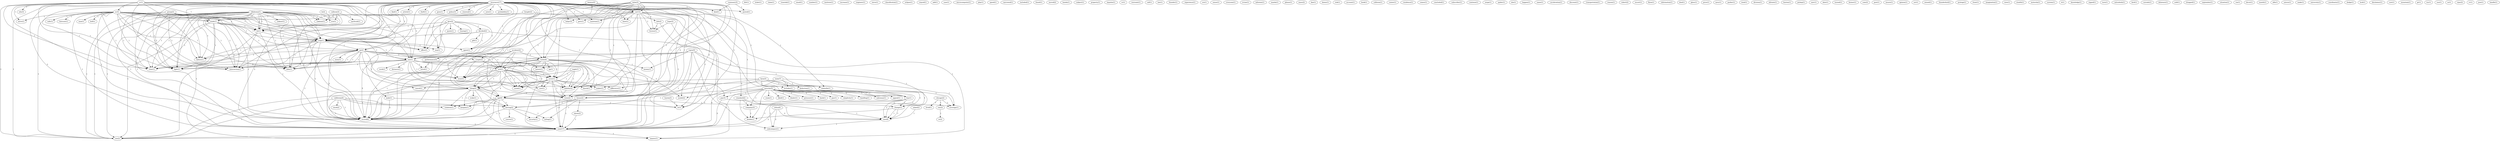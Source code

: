 digraph G {
  insurance [ label="insurance(17)" ];
  standard [ label="standard(2)" ];
  car [ label="car(12)" ];
  article [ label="article(1)" ];
  performance [ label="performance(5)" ];
  male [ label="male(1)" ];
  helps [ label="helps(3)" ];
  stop [ label="stop(1)" ];
  go [ label="go(2)" ];
  theft [ label="theft(1)" ];
  turbo [ label="turbo(6)" ];
  gets [ label="gets(1)" ];
  goes [ label="goes(1)" ];
  failure [ label="failure(1)" ];
  policy [ label="policy(3)" ];
  one [ label="one(1)" ];
  way [ label="way(1)" ];
  base [ label="base(1)" ];
  renewal [ label="renewal(1)" ];
  maintain [ label="maintain(1)" ];
  house [ label="house(2)" ];
  license [ label="license(1)" ];
  posted [ label="posted(1)" ];
  age [ label="age(6)" ];
  light [ label="light(1)" ];
  agent [ label="agent(1)" ];
  clear [ label="clear(1)" ];
  st [ label="st(1)" ];
  didn [ label="didn(1)" ];
  town [ label="town(2)" ];
  umbrella [ label="umbrella(1)" ];
  hit [ label="hit(1)" ];
  auto [ label="auto(1)" ];
  probability [ label="probability(1)" ];
  intersection [ label="intersection(1)" ];
  record [ label="record(6)" ];
  includes [ label="includes(1)" ];
  stop [ label="stop(1)" ];
  went [ label="went(3)" ];
  year [ label="year(17)" ];
  office [ label="office(1)" ];
  find [ label="find(1)" ];
  rate [ label="rate(8)" ];
  see [ label="see(2)" ];
  kind [ label="kind(1)" ];
  callison [ label="callison(3)" ];
  aardvark [ label="aardvark(1)" ];
  ecn [ label="ecn(1)" ];
  uokmax [ label="uokmax(1)" ];
  felt [ label="felt(1)" ];
  ticket [ label="ticket(1)" ];
  claim [ label="claim(1)" ];
  translab [ label="translab(1)" ];
  email [ label="email(1)" ];
  company [ label="company(3)" ];
  double [ label="double(1)" ];
  number [ label="number(1)" ];
  institute [ label="institute(1)" ];
  increase [ label="increase(1)" ];
  engineer [ label="engineer(1)" ];
  steve [ label="steve(1)" ];
  mexico [ label="mexico(2)" ];
  classification [ label="classification(1)" ];
  eclipse [ label="eclipse(1)" ];
  stayed [ label="stayed(1)" ];
  add [ label="add(1)" ];
  case [ label="case(1)" ];
  talon [ label="talon(3)" ];
  cover [ label="cover(1)" ];
  makes [ label="makes(1)" ];
  difference [ label="difference(1)" ];
  knock [ label="knock(1)" ];
  wood [ label="wood(1)" ];
  thing [ label="thing(3)" ];
  liability [ label="liability(2)" ];
  cover [ label="cover(1)" ];
  microcomputer [ label="microcomputer(1)" ];
  play [ label="play(1)" ];
  speed [ label="speed(1)" ];
  cancel [ label="cancel(1)" ];
  rest [ label="rest(1)" ];
  narrowed [ label="narrowed(1)" ];
  included [ label="included(1)" ];
  found [ label="found(1)" ];
  cc [ label="cc(1)" ];
  sc [ label="sc(3)" ];
  drive [ label="drive(1)" ];
  edu [ label="edu(3)" ];
  made [ label="made(1)" ];
  moved [ label="moved(2)" ];
  porsche [ label="porsche(5)" ];
  salesman [ label="salesman(1)" ];
  pay [ label="pay(3)" ];
  appeal [ label="appeal(1)" ];
  model [ label="model(2)" ];
  room [ label="room(1)" ];
  liked [ label="liked(1)" ];
  change [ label="change(1)" ];
  dealer [ label="dealer(1)" ];
  pressure [ label="pressure(1)" ];
  buy [ label="buy(1)" ];
  change [ label="change(1)" ];
  driving [ label="driving(2)" ];
  back [ label="back(1)" ];
  guy [ label="guy(1)" ];
  simplicity [ label="simplicity(1)" ];
  handling [ label="handling(1)" ];
  honda [ label="honda(1)" ];
  info [ label="info(2)" ];
  inquiry [ label="inquiry(1)" ];
  subject [ label="subject(1)" ];
  property [ label="property(1)" ];
  impulse [ label="impulse(1)" ];
  forecast [ label="forecast(1)" ];
  man [ label="man(1)" ];
  hell [ label="hell(1)" ];
  calls [ label="calls(1)" ];
  luxury [ label="luxury(1)" ];
  listed [ label="listed(1)" ];
  vr [ label="vr(1)" ];
  restraint [ label="restraint(1)" ];
  accident [ label="accident(2)" ];
  awd [ label="awd(1)" ];
  couple [ label="couple(2)" ];
  awd [ label="awd(1)" ];
  call [ label="call(1)" ];
  law [ label="law(1)" ];
  thunder [ label="thunder(1)" ];
  supra [ label="supra(5)" ];
  money [ label="money(1)" ];
  subcompact [ label="subcompact(1)" ];
  experience [ label="experience(1)" ];
  crx [ label="crx(1)" ];
  story [ label="story(1)" ];
  sense [ label="sense(1)" ];
  everyone [ label="everyone(1)" ];
  irvine [ label="irvine(1)" ];
  informix [ label="informix(1)" ];
  hp [ label="hp(1)" ];
  give [ label="give(2)" ];
  quote [ label="quote(1)" ];
  decided [ label="decided(2)" ];
  buying [ label="buying(1)" ];
  mazda [ label="mazda(1)" ];
  please [ label="please(1)" ];
  mass [ label="mass(2)" ];
  dan [ label="dan(1)" ];
  doens [ label="doens(1)" ];
  risk [ label="risk(1)" ];
  account [ label="account(1)" ];
  book [ label="book(1)" ];
  coverage [ label="coverage(1)" ];
  collision [ label="collision(1)" ];
  center [ label="center(1)" ];
  residence [ label="residence(1)" ];
  oklahoma [ label="oklahoma(1)" ];
  uoknor [ label="uoknor(1)" ];
  comes [ label="comes(1)" ];
  eagle [ label="eagle(1)" ];
  concluded [ label="concluded(1)" ];
  subscriber [ label="subscriber(1)" ];
  continue [ label="continue(1)" ];
  serge [ label="serge(1)" ];
  spider [ label="spider(1)" ];
  sho [ label="sho(1)" ];
  happen [ label="happen(1)" ];
  name [ label="name(1)" ];
  asked [ label="asked(2)" ];
  acceleration [ label="acceleration(1)" ];
  discount [ label="discount(1)" ];
  transportation [ label="transportation(1)" ];
  reason [ label="reason(1)" ];
  robert [ label="robert(2)" ];
  escort [ label="escort(1)" ];
  flynn [ label="flynn(1)" ];
  information [ label="information(1)" ];
  distance [ label="distance(1)" ];
  work [ label="work(1)" ];
  bought [ label="bought(2)" ];
  deal [ label="deal(1)" ];
  glass [ label="glass(1)" ];
  group [ label="group(2)" ];
  price [ label="price(1)" ];
  navy [ label="navy(1)" ];
  hope [ label="hope(1)" ];
  summary [ label="summary(3)" ];
  parker [ label="parker(1)" ];
  total [ label="total(1)" ];
  farm [ label="farm(5)" ];
  deduction [ label="deduction(1)" ];
  division [ label="division(1)" ];
  allstate [ label="allstate(1)" ];
  boston [ label="boston(1)" ];
  pickup [ label="pickup(1)" ];
  univ [ label="univ(1)" ];
  date [ label="date(1)" ];
  turned [ label="turned(1)" ];
  farmer [ label="farmer(1)" ];
  com [ label="com(2)" ];
  post [ label="post(1)" ];
  insure [ label="insure(1)" ];
  opinion [ label="opinion(1)" ];
  oklahoma [ label="oklahoma(1)" ];
  oct [ label="oct(1)" ];
  owned [ label="owned(1)" ];
  alarm [ label="alarm(2)" ];
  security [ label="security(1)" ];
  airbag [ label="airbag(1)" ];
  thunderbird [ label="thunderbird(1)" ];
  chicago [ label="chicago(2)" ];
  lived [ label="lived(1)" ];
  city [ label="city(2)" ];
  woke [ label="woke(1)" ];
  bargain [ label="bargain(1)" ];
  violation [ label="violation(1)" ];
  gift [ label="gift(1)" ];
  protege [ label="protege(1)" ];
  front [ label="front(1)" ];
  imagination [ label="imagination(1)" ];
  view [ label="view(1)" ];
  stealth [ label="stealth(1)" ];
  motorola [ label="motorola(1)" ];
  system [ label="system(1)" ];
  rt [ label="rt(1)" ];
  knowledge [ label="knowledge(1)" ];
  ripped [ label="ripped(1)" ];
  turn [ label="turn(1)" ];
  mitsubishi [ label="mitsubishi(1)" ];
  state [ label="state(7)" ];
  bird [ label="bird(1)" ];
  corrado [ label="corrado(1)" ];
  delaware [ label="delaware(1)" ];
  toyota [ label="toyota(3)" ];
  sold [ label="sold(1)" ];
  dropped [ label="dropped(1)" ];
  september [ label="september(1)" ];
  hope [ label="hope(3)" ];
  situation [ label="situation(1)" ];
  vm [ label="vm(1)" ];
  decut [ label="decut(1)" ];
  california [ label="california(4)" ];
  stack [ label="stack(2)" ];
  month [ label="month(1)" ];
  alfa [ label="alfa(1)" ];
  course [ label="course(1)" ];
  saturn [ label="saturn(1)" ];
  make [ label="make(1)" ];
  university [ label="university(1)" ];
  coordinator [ label="coordinator(1)" ];
  dodge [ label="dodge(1)" ];
  luck [ label="luck(1)" ];
  disclaimer [ label="disclaimer(1)" ];
  lx [ label="lx(2)" ];
  celica [ label="celica(4)" ];
  cost [ label="cost(1)" ];
  mountain [ label="mountain(1)" ];
  gt [ label="gt(1)" ];
  try [ label="try(1)" ];
  ve [ label="ve(2)" ];
  usa [ label="usa(1)" ];
  co [ label="co(1)" ];
  vijay [ label="vijay(2)" ];
  rv [ label="rv(1)" ];
  jose [ label="jose(1)" ];
  handle [ label="handle(1)" ];
  insurance -> standard [ label="1" ];
  insurance -> car [ label="3" ];
  insurance -> article [ label="1" ];
  insurance -> performance [ label="2" ];
  insurance -> male [ label="1" ];
  insurance -> helps [ label="3" ];
  insurance -> stop [ label="1" ];
  insurance -> go [ label="1" ];
  insurance -> theft [ label="1" ];
  insurance -> turbo [ label="1" ];
  insurance -> gets [ label="1" ];
  insurance -> goes [ label="1" ];
  insurance -> failure [ label="1" ];
  insurance -> policy [ label="1" ];
  insurance -> one [ label="1" ];
  insurance -> way [ label="1" ];
  insurance -> base [ label="1" ];
  insurance -> renewal [ label="1" ];
  insurance -> maintain [ label="1" ];
  insurance -> house [ label="1" ];
  insurance -> license [ label="3" ];
  insurance -> posted [ label="1" ];
  insurance -> age [ label="1" ];
  insurance -> light [ label="1" ];
  insurance -> agent [ label="1" ];
  insurance -> clear [ label="1" ];
  insurance -> st [ label="3" ];
  insurance -> didn [ label="1" ];
  insurance -> town [ label="1" ];
  insurance -> umbrella [ label="1" ];
  insurance -> hit [ label="1" ];
  insurance -> auto [ label="1" ];
  insurance -> probability [ label="1" ];
  insurance -> intersection [ label="1" ];
  insurance -> record [ label="2" ];
  insurance -> includes [ label="1" ];
  insurance -> stop [ label="1" ];
  insurance -> went [ label="1" ];
  insurance -> year [ label="3" ];
  insurance -> office [ label="1" ];
  insurance -> find [ label="1" ];
  insurance -> rate [ label="1" ];
  insurance -> see [ label="1" ];
  insurance -> kind [ label="1" ];
  callison -> aardvark [ label="1" ];
  callison -> ecn [ label="2" ];
  callison -> uokmax [ label="2" ];
  callison -> year [ label="2" ];
  standard -> company [ label="1" ];
  standard -> double [ label="1" ];
  standard -> rate [ label="1" ];
  mexico -> car [ label="1" ];
  mexico -> turbo [ label="1" ];
  mexico -> age [ label="1" ];
  mexico -> town [ label="1" ];
  mexico -> record [ label="1" ];
  talon -> cover [ label="1" ];
  talon -> car [ label="1" ];
  talon -> makes [ label="1" ];
  talon -> difference [ label="1" ];
  talon -> turbo [ label="1" ];
  talon -> knock [ label="1" ];
  talon -> wood [ label="1" ];
  talon -> thing [ label="1" ];
  talon -> age [ label="1" ];
  talon -> town [ label="2" ];
  talon -> liability [ label="1" ];
  talon -> cover [ label="1" ];
  talon -> record [ label="1" ];
  talon -> year [ label="1" ];
  cover -> makes [ label="1" ];
  cover -> difference [ label="1" ];
  cover -> knock [ label="1" ];
  cover -> wood [ label="1" ];
  cover -> thing [ label="1" ];
  cover -> town [ label="1" ];
  cover -> cancel [ label="1" ];
  cover -> liability [ label="1" ];
  cover -> rest [ label="1" ];
  cover -> year [ label="1" ];
  cc -> sc [ label="1" ];
  cc -> stop [ label="1" ];
  cc -> go [ label="1" ];
  cc -> drive [ label="1" ];
  cc -> edu [ label="1" ];
  cc -> failure [ label="1" ];
  cc -> one [ label="1" ];
  cc -> made [ label="1" ];
  cc -> light [ label="1" ];
  cc -> clear [ label="1" ];
  cc -> didn [ label="1" ];
  cc -> hit [ label="1" ];
  cc -> intersection [ label="1" ];
  cc -> record [ label="1" ];
  cc -> stop [ label="1" ];
  cc -> see [ label="1" ];
  porsche -> salesman [ label="1" ];
  porsche -> pay [ label="1" ];
  porsche -> appeal [ label="1" ];
  porsche -> model [ label="1" ];
  porsche -> room [ label="1" ];
  porsche -> company [ label="1" ];
  porsche -> liked [ label="1" ];
  porsche -> change [ label="1" ];
  porsche -> double [ label="1" ];
  porsche -> dealer [ label="1" ];
  porsche -> pressure [ label="1" ];
  porsche -> buy [ label="1" ];
  porsche -> change [ label="1" ];
  porsche -> driving [ label="1" ];
  porsche -> back [ label="1" ];
  porsche -> guy [ label="1" ];
  porsche -> year [ label="1" ];
  porsche -> simplicity [ label="1" ];
  porsche -> rate [ label="1" ];
  porsche -> handling [ label="1" ];
  car -> helps [ label="1" ];
  car -> info [ label="1" ];
  car -> gets [ label="1" ];
  car -> base [ label="1" ];
  car -> maintain [ label="1" ];
  car -> house [ label="1" ];
  car -> license [ label="1" ];
  car -> age [ label="1" ];
  car -> made [ label="1" ];
  car -> st [ label="1" ];
  car -> town [ label="1" ];
  car -> record [ label="1" ];
  car -> year [ label="1" ];
  car -> inquiry [ label="1" ];
  sc -> stop [ label="1" ];
  sc -> go [ label="1" ];
  sc -> drive [ label="1" ];
  sc -> forecast [ label="1" ];
  sc -> man [ label="1" ];
  sc -> failure [ label="1" ];
  sc -> one [ label="1" ];
  sc -> hell [ label="1" ];
  sc -> thing [ label="1" ];
  sc -> made [ label="1" ];
  sc -> light [ label="1" ];
  sc -> clear [ label="1" ];
  sc -> didn [ label="1" ];
  sc -> hit [ label="1" ];
  sc -> intersection [ label="1" ];
  sc -> record [ label="1" ];
  sc -> calls [ label="1" ];
  sc -> stop [ label="1" ];
  sc -> year [ label="1" ];
  sc -> see [ label="1" ];
  performance -> luxury [ label="1" ];
  performance -> listed [ label="1" ];
  performance -> record [ label="1" ];
  male -> driving [ label="2" ];
  male -> record [ label="2" ];
  accident -> turbo [ label="1" ];
  accident -> awd [ label="1" ];
  accident -> couple [ label="1" ];
  accident -> awd [ label="1" ];
  accident -> record [ label="1" ];
  accident -> went [ label="1" ];
  supra -> luxury [ label="1" ];
  supra -> model [ label="1" ];
  supra -> one [ label="1" ];
  supra -> money [ label="1" ];
  supra -> buy [ label="1" ];
  supra -> went [ label="1" ];
  supra -> year [ label="1" ];
  supra -> rate [ label="1" ];
  supra -> subcompact [ label="1" ];
  stop -> go [ label="1" ];
  stop -> failure [ label="1" ];
  stop -> one [ label="1" ];
  stop -> way [ label="1" ];
  stop -> light [ label="1" ];
  stop -> agent [ label="1" ];
  stop -> clear [ label="1" ];
  stop -> didn [ label="1" ];
  stop -> intersection [ label="1" ];
  stop -> record [ label="1" ];
  stop -> office [ label="1" ];
  go -> turbo [ label="1" ];
  go -> awd [ label="1" ];
  go -> couple [ label="1" ];
  go -> failure [ label="1" ];
  go -> one [ label="1" ];
  go -> awd [ label="1" ];
  go -> light [ label="1" ];
  go -> clear [ label="1" ];
  go -> didn [ label="1" ];
  go -> cancel [ label="1" ];
  go -> story [ label="1" ];
  go -> cover [ label="1" ];
  go -> intersection [ label="1" ];
  go -> record [ label="2" ];
  go -> rest [ label="1" ];
  go -> went [ label="1" ];
  go -> year [ label="1" ];
  turbo -> luxury [ label="1" ];
  turbo -> knock [ label="1" ];
  turbo -> awd [ label="1" ];
  turbo -> model [ label="2" ];
  turbo -> money [ label="1" ];
  turbo -> hp [ label="1" ];
  turbo -> awd [ label="1" ];
  turbo -> wood [ label="1" ];
  turbo -> thing [ label="1" ];
  turbo -> age [ label="1" ];
  turbo -> town [ label="2" ];
  turbo -> liability [ label="1" ];
  turbo -> cover [ label="1" ];
  turbo -> record [ label="2" ];
  turbo -> went [ label="1" ];
  turbo -> year [ label="1" ];
  give -> one [ label="1" ];
  give -> way [ label="1" ];
  give -> quote [ label="1" ];
  give -> decided [ label="1" ];
  give -> agent [ label="1" ];
  give -> buying [ label="1" ];
  give -> hit [ label="1" ];
  give -> stop [ label="1" ];
  give -> office [ label="1" ];
  awd -> wood [ label="1" ];
  awd -> thing [ label="1" ];
  awd -> town [ label="1" ];
  awd -> liability [ label="1" ];
  awd -> cover [ label="1" ];
  awd -> record [ label="1" ];
  awd -> went [ label="1" ];
  info -> license [ label="1" ];
  info -> st [ label="1" ];
  couple -> pay [ label="1" ];
  couple -> awd [ label="1" ];
  couple -> record [ label="1" ];
  couple -> went [ label="1" ];
  pay -> coverage [ label="1" ];
  pay -> year [ label="3" ];
  oklahoma -> ecn [ label="1" ];
  oklahoma -> failure [ label="1" ];
  oklahoma -> one [ label="1" ];
  oklahoma -> uoknor [ label="1" ];
  oklahoma -> made [ label="1" ];
  oklahoma -> light [ label="1" ];
  oklahoma -> clear [ label="1" ];
  oklahoma -> didn [ label="1" ];
  oklahoma -> hit [ label="1" ];
  oklahoma -> intersection [ label="1" ];
  oklahoma -> record [ label="1" ];
  oklahoma -> uokmax [ label="1" ];
  oklahoma -> stop [ label="1" ];
  oklahoma -> year [ label="1" ];
  oklahoma -> see [ label="1" ];
  eagle -> wood [ label="1" ];
  eagle -> thing [ label="1" ];
  eagle -> town [ label="1" ];
  eagle -> liability [ label="1" ];
  eagle -> cover [ label="1" ];
  asked -> rate [ label="1" ];
  one -> awd [ label="1" ];
  one -> listed [ label="1" ];
  one -> wood [ label="1" ];
  one -> thing [ label="1" ];
  one -> distance [ label="1" ];
  one -> light [ label="3" ];
  one -> clear [ label="3" ];
  one -> didn [ label="3" ];
  one -> town [ label="1" ];
  one -> liability [ label="1" ];
  one -> cover [ label="1" ];
  one -> work [ label="1" ];
  one -> intersection [ label="3" ];
  one -> record [ label="5" ];
  one -> went [ label="1" ];
  bought -> made [ label="1" ];
  bought -> inquiry [ label="1" ];
  group -> made [ label="1" ];
  group -> light [ label="1" ];
  group -> clear [ label="1" ];
  group -> didn [ label="1" ];
  group -> hit [ label="1" ];
  group -> intersection [ label="1" ];
  group -> record [ label="1" ];
  group -> stop [ label="1" ];
  group -> see [ label="1" ];
  company -> double [ label="1" ];
  awd -> wood [ label="1" ];
  awd -> thing [ label="1" ];
  awd -> town [ label="1" ];
  awd -> liability [ label="1" ];
  awd -> cover [ label="1" ];
  awd -> record [ label="1" ];
  awd -> went [ label="1" ];
  hope -> license [ label="1" ];
  hope -> st [ label="1" ];
  summary -> posted [ label="1" ];
  summary -> kind [ label="1" ];
  farm -> house [ label="1" ];
  farm -> deduction [ label="1" ];
  farm -> coverage [ label="1" ];
  farm -> umbrella [ label="1" ];
  farm -> liability [ label="1" ];
  farm -> includes [ label="1" ];
  farm -> year [ label="3" ];
  change -> double [ label="1" ];
  change -> rate [ label="1" ];
  oklahoma -> made [ label="1" ];
  oklahoma -> light [ label="1" ];
  oklahoma -> clear [ label="1" ];
  oklahoma -> didn [ label="1" ];
  oklahoma -> hit [ label="1" ];
  oklahoma -> intersection [ label="1" ];
  oklahoma -> record [ label="1" ];
  oklahoma -> uokmax [ label="1" ];
  oklahoma -> stop [ label="1" ];
  oklahoma -> year [ label="1" ];
  oklahoma -> see [ label="1" ];
  house -> alarm [ label="1" ];
  house -> driving [ label="1" ];
  house -> security [ label="1" ];
  house -> airbag [ label="1" ];
  chicago -> coverage [ label="1" ];
  chicago -> lived [ label="1" ];
  chicago -> city [ label="1" ];
  thing -> woke [ label="1" ];
  thing -> age [ label="1" ];
  thing -> town [ label="1" ];
  thing -> driving [ label="1" ];
  thing -> record [ label="1" ];
  thing -> bargain [ label="1" ];
  thing -> violation [ label="1" ];
  thing -> year [ label="1" ];
  thing -> see [ label="1" ];
  decided -> gift [ label="1" ];
  decided -> agent [ label="1" ];
  decided -> buy [ label="1" ];
  decided -> stop [ label="1" ];
  decided -> office [ label="1" ];
  age -> st [ label="1" ];
  age -> change [ label="1" ];
  age -> driving [ label="1" ];
  age -> record [ label="1" ];
  age -> bargain [ label="1" ];
  age -> violation [ label="1" ];
  age -> year [ label="1" ];
  age -> see [ label="1" ];
  made -> light [ label="1" ];
  made -> clear [ label="1" ];
  made -> didn [ label="1" ];
  made -> hit [ label="1" ];
  made -> intersection [ label="1" ];
  made -> record [ label="1" ];
  made -> stop [ label="1" ];
  made -> see [ label="1" ];
  made -> inquiry [ label="1" ];
  state -> coverage [ label="1" ];
  state -> umbrella [ label="1" ];
  state -> liability [ label="1" ];
  state -> includes [ label="1" ];
  state -> year [ label="4" ];
  toyota -> st [ label="1" ];
  buy -> change [ label="1" ];
  buy -> year [ label="1" ];
  buy -> rate [ label="2" ];
  buy -> subcompact [ label="1" ];
  town -> year [ label="1" ];
  california -> driving [ label="1" ];
  california -> record [ label="1" ];
  california -> stack [ label="1" ];
  california -> bargain [ label="1" ];
  california -> violation [ label="1" ];
  california -> year [ label="1" ];
  california -> see [ label="1" ];
  alarm -> year [ label="1" ];
  change -> rate [ label="1" ];
  hit -> intersection [ label="1" ];
  hit -> record [ label="1" ];
  hit -> stop [ label="1" ];
  hit -> see [ label="1" ];
  driving -> course [ label="1" ];
  driving -> record [ label="1" ];
  driving -> security [ label="1" ];
  driving -> airbag [ label="1" ];
  liability -> year [ label="1" ];
  cover -> rest [ label="1" ];
  cover -> year [ label="1" ];
  record -> year [ label="1" ];
  lx -> uokmax [ label="1" ];
  celica -> year [ label="2" ];
  celica -> rate [ label="2" ];
  celica -> subcompact [ label="2" ];
  stop -> office [ label="1" ];
  year -> see [ label="1" ];
  year -> inquiry [ label="1" ];
  city -> ve [ label="1" ];
  rate -> subcompact [ label="1" ];
}
